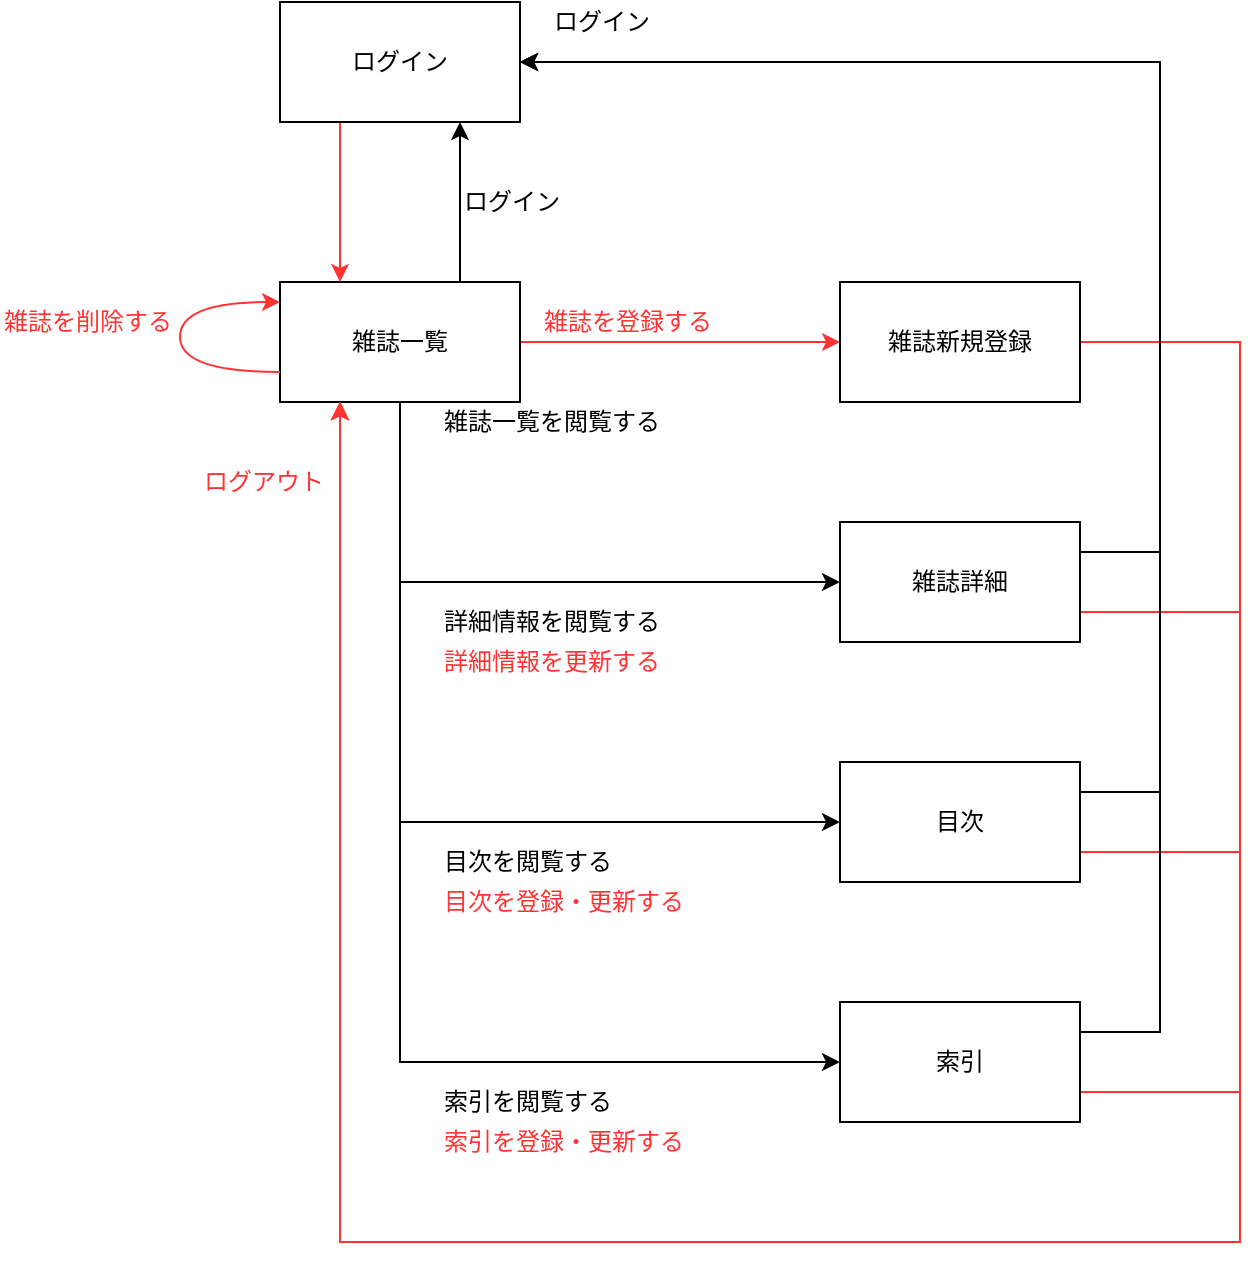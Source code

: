 <mxfile version="13.6.2" type="device"><diagram id="n6W4tobX76cgSwqJT0eC" name="Page-1"><mxGraphModel dx="1086" dy="806" grid="1" gridSize="10" guides="1" tooltips="1" connect="1" arrows="1" fold="1" page="1" pageScale="1" pageWidth="1169" pageHeight="827" math="0" shadow="0"><root><mxCell id="0"/><mxCell id="1" parent="0"/><mxCell id="73m5ot9r5Eet4kcUn-mz-8" style="edgeStyle=orthogonalEdgeStyle;rounded=0;orthogonalLoop=1;jettySize=auto;html=1;entryX=0;entryY=0.5;entryDx=0;entryDy=0;strokeColor=#FF3333;" parent="1" source="73m5ot9r5Eet4kcUn-mz-1" target="73m5ot9r5Eet4kcUn-mz-2" edge="1"><mxGeometry relative="1" as="geometry"/></mxCell><mxCell id="73m5ot9r5Eet4kcUn-mz-9" style="edgeStyle=orthogonalEdgeStyle;rounded=0;orthogonalLoop=1;jettySize=auto;html=1;entryX=0;entryY=0.5;entryDx=0;entryDy=0;exitX=0.5;exitY=1;exitDx=0;exitDy=0;" parent="1" source="73m5ot9r5Eet4kcUn-mz-1" target="73m5ot9r5Eet4kcUn-mz-3" edge="1"><mxGeometry relative="1" as="geometry"/></mxCell><mxCell id="73m5ot9r5Eet4kcUn-mz-10" style="edgeStyle=orthogonalEdgeStyle;rounded=0;orthogonalLoop=1;jettySize=auto;html=1;entryX=0;entryY=0.5;entryDx=0;entryDy=0;exitX=0.5;exitY=1;exitDx=0;exitDy=0;" parent="1" source="73m5ot9r5Eet4kcUn-mz-1" target="73m5ot9r5Eet4kcUn-mz-4" edge="1"><mxGeometry relative="1" as="geometry"/></mxCell><mxCell id="73m5ot9r5Eet4kcUn-mz-11" style="edgeStyle=orthogonalEdgeStyle;rounded=0;orthogonalLoop=1;jettySize=auto;html=1;entryX=0;entryY=0.5;entryDx=0;entryDy=0;exitX=0.5;exitY=1;exitDx=0;exitDy=0;" parent="1" source="73m5ot9r5Eet4kcUn-mz-1" target="73m5ot9r5Eet4kcUn-mz-5" edge="1"><mxGeometry relative="1" as="geometry"/></mxCell><mxCell id="CxCG7uFa6yxmv4yhlY__-22" style="edgeStyle=orthogonalEdgeStyle;rounded=0;orthogonalLoop=1;jettySize=auto;html=1;exitX=0.75;exitY=0;exitDx=0;exitDy=0;entryX=0.75;entryY=1;entryDx=0;entryDy=0;endArrow=classic;endFill=1;strokeColor=#000000;" edge="1" parent="1" source="73m5ot9r5Eet4kcUn-mz-1" target="73m5ot9r5Eet4kcUn-mz-6"><mxGeometry relative="1" as="geometry"/></mxCell><mxCell id="73m5ot9r5Eet4kcUn-mz-1" value="雑誌一覧" style="rounded=0;whiteSpace=wrap;html=1;" parent="1" vertex="1"><mxGeometry x="240" y="280" width="120" height="60" as="geometry"/></mxCell><mxCell id="CxCG7uFa6yxmv4yhlY__-27" style="edgeStyle=orthogonalEdgeStyle;rounded=0;orthogonalLoop=1;jettySize=auto;html=1;entryX=0.25;entryY=1;entryDx=0;entryDy=0;endArrow=classic;endFill=1;strokeColor=#FF3333;" edge="1" parent="1" source="73m5ot9r5Eet4kcUn-mz-2" target="73m5ot9r5Eet4kcUn-mz-1"><mxGeometry relative="1" as="geometry"><Array as="points"><mxPoint x="720" y="310"/><mxPoint x="720" y="760"/><mxPoint x="270" y="760"/></Array></mxGeometry></mxCell><mxCell id="73m5ot9r5Eet4kcUn-mz-2" value="雑誌新規登録" style="rounded=0;whiteSpace=wrap;html=1;" parent="1" vertex="1"><mxGeometry x="520" y="280" width="120" height="60" as="geometry"/></mxCell><mxCell id="CxCG7uFa6yxmv4yhlY__-17" style="edgeStyle=orthogonalEdgeStyle;rounded=0;orthogonalLoop=1;jettySize=auto;html=1;exitX=1;exitY=0.25;exitDx=0;exitDy=0;entryX=1;entryY=0.5;entryDx=0;entryDy=0;endArrow=classic;endFill=1;strokeColor=#000000;" edge="1" parent="1" source="73m5ot9r5Eet4kcUn-mz-3" target="73m5ot9r5Eet4kcUn-mz-6"><mxGeometry relative="1" as="geometry"><Array as="points"><mxPoint x="680" y="415"/><mxPoint x="680" y="170"/></Array></mxGeometry></mxCell><mxCell id="CxCG7uFa6yxmv4yhlY__-31" style="edgeStyle=orthogonalEdgeStyle;rounded=0;orthogonalLoop=1;jettySize=auto;html=1;exitX=1;exitY=0.75;exitDx=0;exitDy=0;entryX=0.25;entryY=1;entryDx=0;entryDy=0;endArrow=classic;endFill=1;strokeColor=#FF3333;" edge="1" parent="1" source="73m5ot9r5Eet4kcUn-mz-3" target="73m5ot9r5Eet4kcUn-mz-1"><mxGeometry relative="1" as="geometry"><Array as="points"><mxPoint x="720" y="445"/><mxPoint x="720" y="760"/><mxPoint x="270" y="760"/></Array></mxGeometry></mxCell><mxCell id="73m5ot9r5Eet4kcUn-mz-3" value="雑誌詳細" style="rounded=0;whiteSpace=wrap;html=1;" parent="1" vertex="1"><mxGeometry x="520" y="400" width="120" height="60" as="geometry"/></mxCell><mxCell id="CxCG7uFa6yxmv4yhlY__-18" style="edgeStyle=orthogonalEdgeStyle;rounded=0;orthogonalLoop=1;jettySize=auto;html=1;exitX=1;exitY=0.25;exitDx=0;exitDy=0;entryX=1;entryY=0.5;entryDx=0;entryDy=0;endArrow=classic;endFill=1;strokeColor=#000000;" edge="1" parent="1" source="73m5ot9r5Eet4kcUn-mz-4" target="73m5ot9r5Eet4kcUn-mz-6"><mxGeometry relative="1" as="geometry"><Array as="points"><mxPoint x="680" y="535"/><mxPoint x="680" y="170"/></Array></mxGeometry></mxCell><mxCell id="CxCG7uFa6yxmv4yhlY__-32" style="edgeStyle=orthogonalEdgeStyle;rounded=0;orthogonalLoop=1;jettySize=auto;html=1;exitX=1;exitY=0.75;exitDx=0;exitDy=0;endArrow=classic;endFill=1;strokeColor=#FF3333;" edge="1" parent="1" source="73m5ot9r5Eet4kcUn-mz-4"><mxGeometry relative="1" as="geometry"><mxPoint x="270" y="340" as="targetPoint"/><Array as="points"><mxPoint x="720" y="565"/><mxPoint x="720" y="760"/><mxPoint x="270" y="760"/></Array></mxGeometry></mxCell><mxCell id="73m5ot9r5Eet4kcUn-mz-4" value="目次" style="rounded=0;whiteSpace=wrap;html=1;" parent="1" vertex="1"><mxGeometry x="520" y="520" width="120" height="60" as="geometry"/></mxCell><mxCell id="CxCG7uFa6yxmv4yhlY__-19" style="edgeStyle=orthogonalEdgeStyle;rounded=0;orthogonalLoop=1;jettySize=auto;html=1;exitX=1;exitY=0.25;exitDx=0;exitDy=0;endArrow=classic;endFill=1;strokeColor=#000000;" edge="1" parent="1" source="73m5ot9r5Eet4kcUn-mz-5"><mxGeometry relative="1" as="geometry"><mxPoint x="360" y="170" as="targetPoint"/><Array as="points"><mxPoint x="680" y="655"/><mxPoint x="680" y="170"/></Array></mxGeometry></mxCell><mxCell id="CxCG7uFa6yxmv4yhlY__-33" style="edgeStyle=orthogonalEdgeStyle;rounded=0;orthogonalLoop=1;jettySize=auto;html=1;exitX=1;exitY=0.75;exitDx=0;exitDy=0;endArrow=classic;endFill=1;strokeColor=#FF3333;entryX=0.25;entryY=1;entryDx=0;entryDy=0;" edge="1" parent="1" source="73m5ot9r5Eet4kcUn-mz-5" target="73m5ot9r5Eet4kcUn-mz-1"><mxGeometry relative="1" as="geometry"><mxPoint x="270" y="350" as="targetPoint"/><Array as="points"><mxPoint x="720" y="685"/><mxPoint x="720" y="760"/><mxPoint x="270" y="760"/></Array></mxGeometry></mxCell><mxCell id="73m5ot9r5Eet4kcUn-mz-5" value="索引" style="rounded=0;whiteSpace=wrap;html=1;" parent="1" vertex="1"><mxGeometry x="520" y="640" width="120" height="60" as="geometry"/></mxCell><mxCell id="CxCG7uFa6yxmv4yhlY__-23" style="edgeStyle=orthogonalEdgeStyle;rounded=0;orthogonalLoop=1;jettySize=auto;html=1;exitX=0.25;exitY=1;exitDx=0;exitDy=0;entryX=0.25;entryY=0;entryDx=0;entryDy=0;endArrow=classic;endFill=1;strokeColor=#FF3333;" edge="1" parent="1" source="73m5ot9r5Eet4kcUn-mz-6" target="73m5ot9r5Eet4kcUn-mz-1"><mxGeometry relative="1" as="geometry"/></mxCell><mxCell id="73m5ot9r5Eet4kcUn-mz-6" value="ログイン" style="rounded=0;whiteSpace=wrap;html=1;" parent="1" vertex="1"><mxGeometry x="240" y="140" width="120" height="60" as="geometry"/></mxCell><mxCell id="73m5ot9r5Eet4kcUn-mz-14" value="ログイン" style="text;html=1;strokeColor=none;fillColor=none;align=left;verticalAlign=middle;whiteSpace=wrap;rounded=0;" parent="1" vertex="1"><mxGeometry x="330" y="230" width="100" height="20" as="geometry"/></mxCell><mxCell id="73m5ot9r5Eet4kcUn-mz-15" value="雑誌を登録する" style="text;html=1;strokeColor=none;fillColor=none;align=left;verticalAlign=middle;whiteSpace=wrap;rounded=0;fontColor=#FF3333;" parent="1" vertex="1"><mxGeometry x="370" y="290" width="110" height="20" as="geometry"/></mxCell><mxCell id="73m5ot9r5Eet4kcUn-mz-16" value="詳細情報を閲覧する" style="text;html=1;strokeColor=none;fillColor=none;align=left;verticalAlign=middle;whiteSpace=wrap;rounded=0;" parent="1" vertex="1"><mxGeometry x="320" y="440" width="140" height="20" as="geometry"/></mxCell><mxCell id="73m5ot9r5Eet4kcUn-mz-17" value="目次を閲覧する" style="text;html=1;strokeColor=none;fillColor=none;align=left;verticalAlign=middle;whiteSpace=wrap;rounded=0;" parent="1" vertex="1"><mxGeometry x="320" y="560" width="160" height="20" as="geometry"/></mxCell><mxCell id="73m5ot9r5Eet4kcUn-mz-18" value="索引を閲覧する" style="text;html=1;strokeColor=none;fillColor=none;align=left;verticalAlign=middle;whiteSpace=wrap;rounded=0;" parent="1" vertex="1"><mxGeometry x="320" y="680" width="160" height="20" as="geometry"/></mxCell><mxCell id="73m5ot9r5Eet4kcUn-mz-21" value="" style="curved=1;endArrow=classic;html=1;exitX=0;exitY=0.75;exitDx=0;exitDy=0;strokeColor=#FF3333;" parent="1" source="73m5ot9r5Eet4kcUn-mz-1" edge="1"><mxGeometry width="50" height="50" relative="1" as="geometry"><mxPoint x="190" y="340" as="sourcePoint"/><mxPoint x="240" y="290" as="targetPoint"/><Array as="points"><mxPoint x="190" y="325"/><mxPoint x="190" y="290"/></Array></mxGeometry></mxCell><mxCell id="73m5ot9r5Eet4kcUn-mz-23" value="雑誌を削除する" style="text;html=1;strokeColor=none;fillColor=none;align=left;verticalAlign=middle;whiteSpace=wrap;rounded=0;fontColor=#FF3333;" parent="1" vertex="1"><mxGeometry x="100" y="290" width="100" height="20" as="geometry"/></mxCell><mxCell id="73m5ot9r5Eet4kcUn-mz-25" value="雑誌一覧を閲覧する" style="text;html=1;strokeColor=none;fillColor=none;align=left;verticalAlign=middle;whiteSpace=wrap;rounded=0;" parent="1" vertex="1"><mxGeometry x="320" y="340" width="120" height="20" as="geometry"/></mxCell><mxCell id="CxCG7uFa6yxmv4yhlY__-14" value="詳細情報を更新する" style="text;html=1;strokeColor=none;fillColor=none;align=left;verticalAlign=middle;whiteSpace=wrap;rounded=0;fontColor=#FF3333;" vertex="1" parent="1"><mxGeometry x="320" y="460" width="140" height="20" as="geometry"/></mxCell><mxCell id="CxCG7uFa6yxmv4yhlY__-15" value="目次を登録・更新する" style="text;html=1;strokeColor=none;fillColor=none;align=left;verticalAlign=middle;whiteSpace=wrap;rounded=0;fontColor=#FF3333;" vertex="1" parent="1"><mxGeometry x="320" y="580" width="160" height="20" as="geometry"/></mxCell><mxCell id="CxCG7uFa6yxmv4yhlY__-16" value="索引を登録・更新する" style="text;html=1;strokeColor=none;fillColor=none;align=left;verticalAlign=middle;whiteSpace=wrap;rounded=0;fontColor=#FF3333;" vertex="1" parent="1"><mxGeometry x="320" y="700" width="160" height="20" as="geometry"/></mxCell><mxCell id="CxCG7uFa6yxmv4yhlY__-20" value="ログイン" style="text;html=1;strokeColor=none;fillColor=none;align=left;verticalAlign=middle;whiteSpace=wrap;rounded=0;" vertex="1" parent="1"><mxGeometry x="375" y="140" width="100" height="20" as="geometry"/></mxCell><mxCell id="CxCG7uFa6yxmv4yhlY__-34" value="ログアウト" style="text;html=1;strokeColor=none;fillColor=none;align=left;verticalAlign=middle;whiteSpace=wrap;rounded=0;fontColor=#FF3333;" vertex="1" parent="1"><mxGeometry x="200" y="370" width="80" height="20" as="geometry"/></mxCell></root></mxGraphModel></diagram></mxfile>